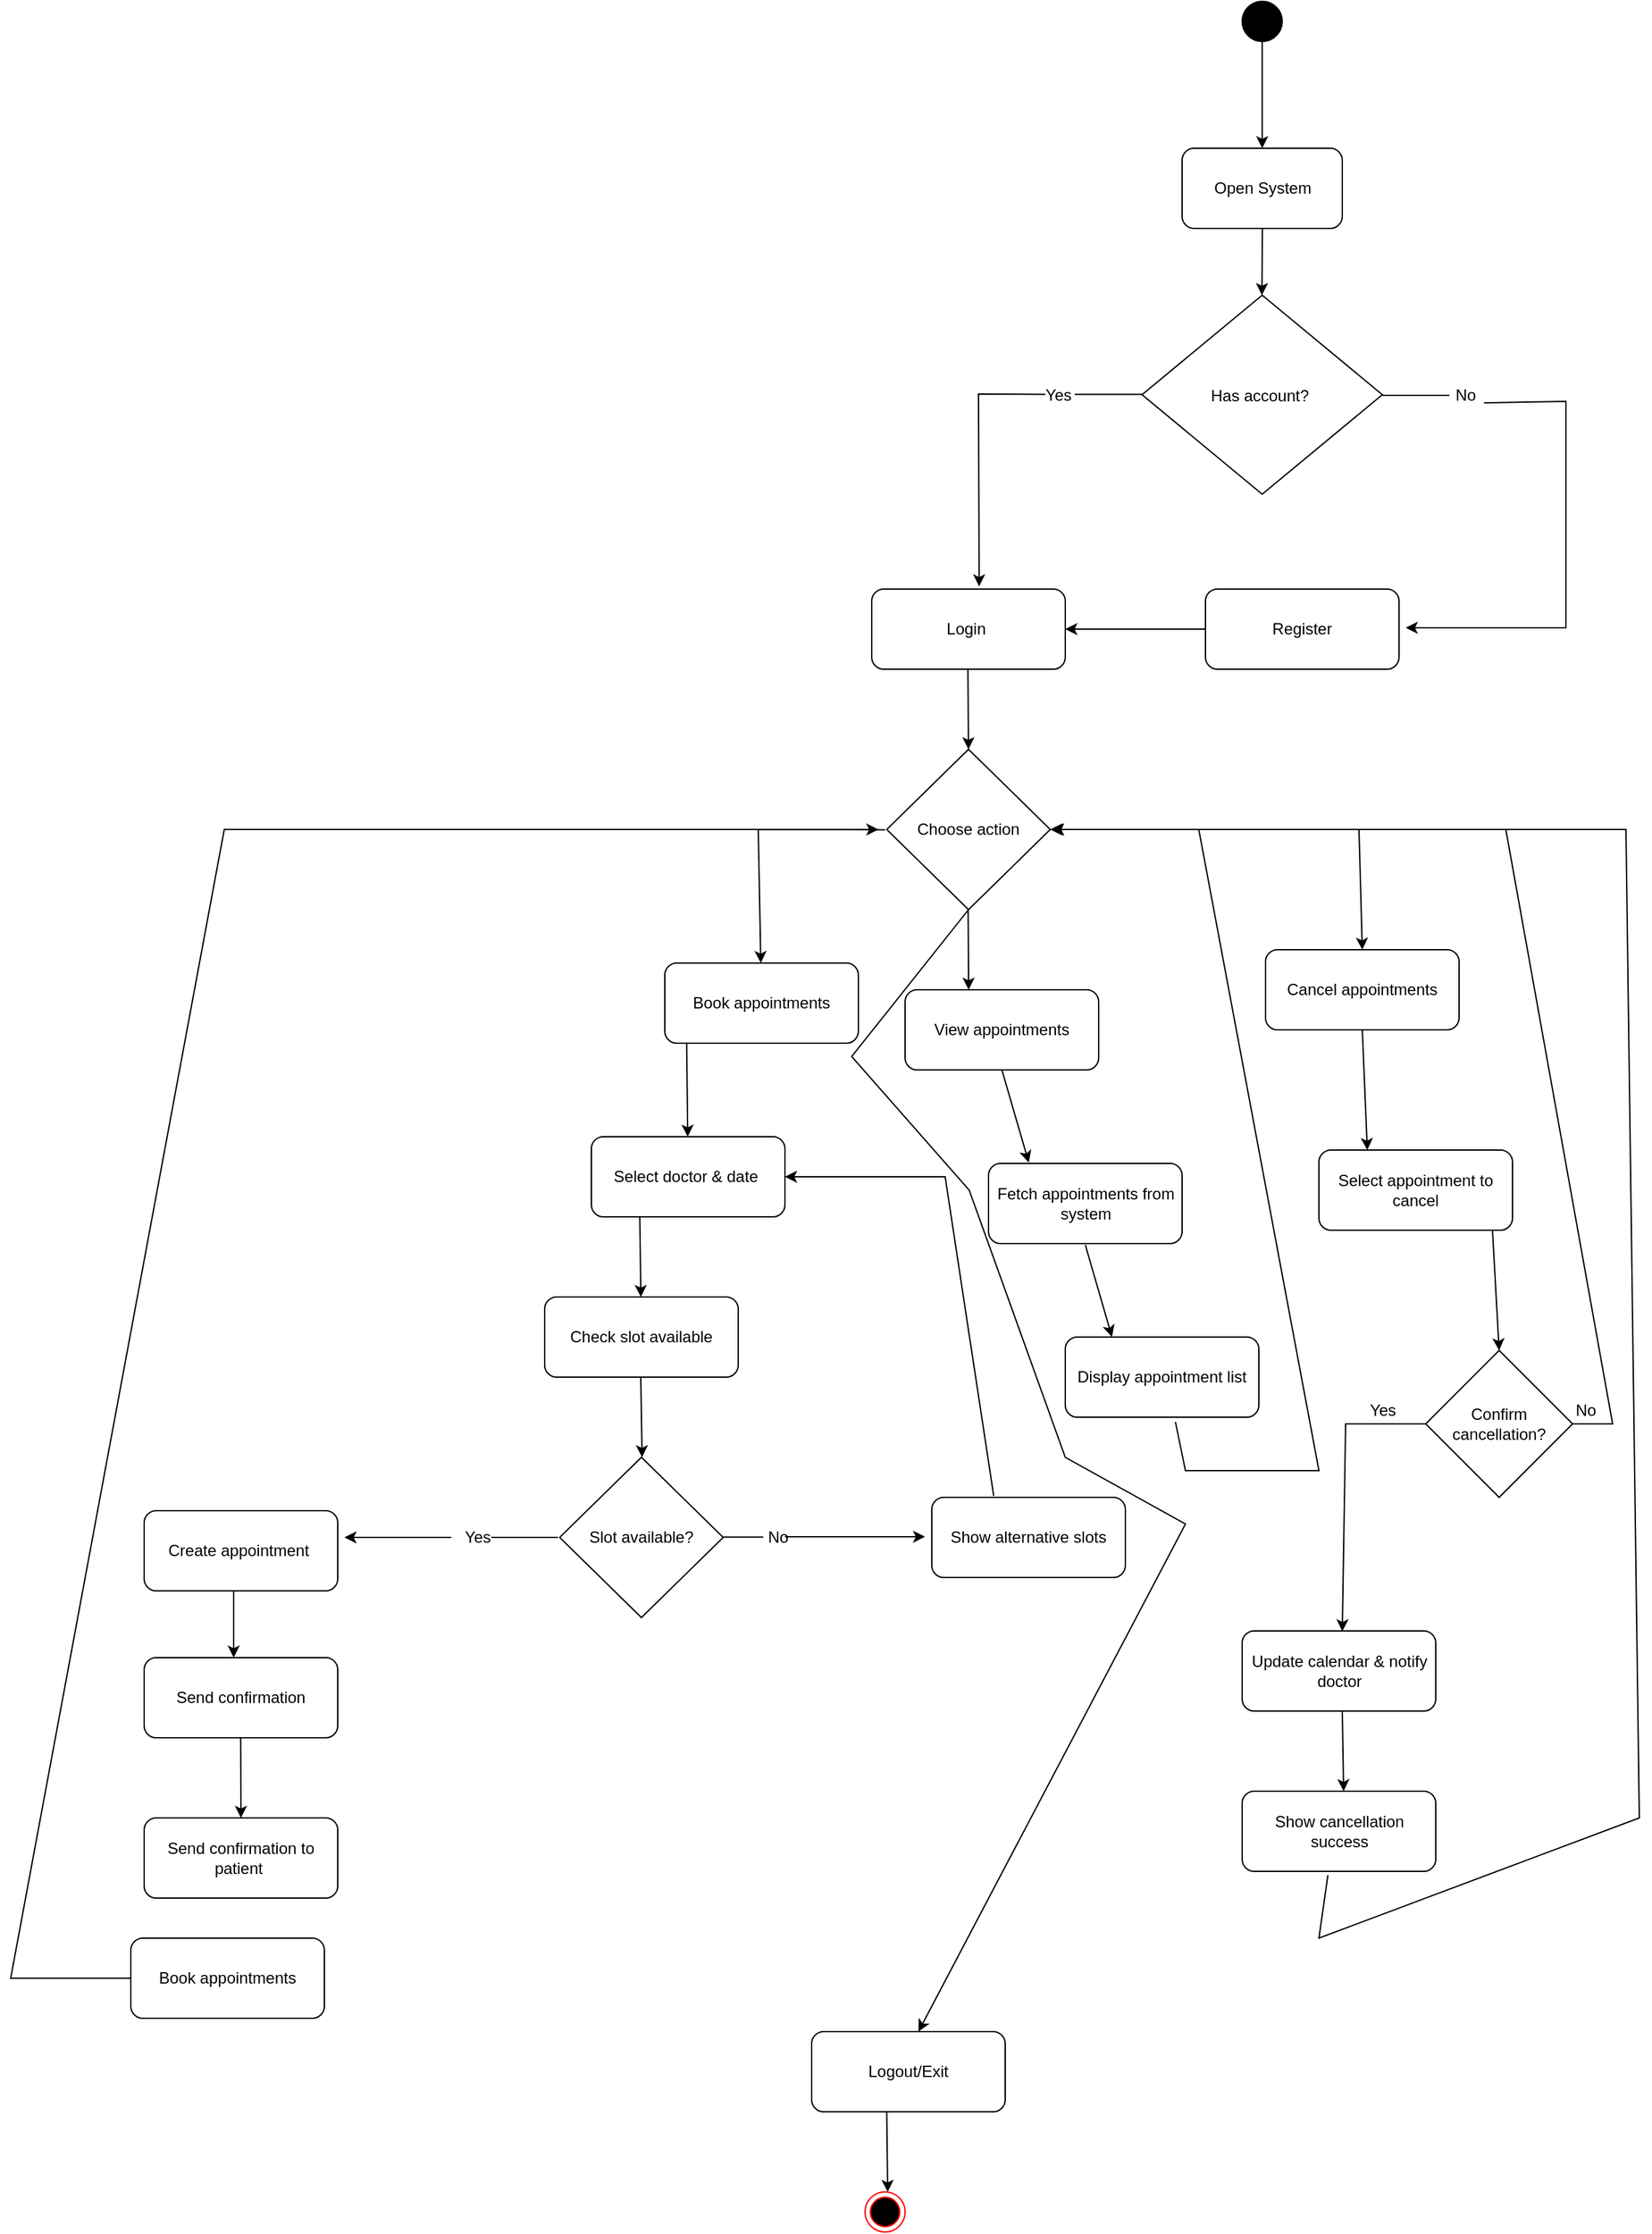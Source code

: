 <mxfile version="28.1.1">
  <diagram name="Page-1" id="JkshwTaUSLwBg72dy7Y9">
    <mxGraphModel dx="4303" dy="1687" grid="1" gridSize="10" guides="1" tooltips="1" connect="1" arrows="1" fold="1" page="1" pageScale="1" pageWidth="850" pageHeight="1100" math="0" shadow="0">
      <root>
        <mxCell id="0" />
        <mxCell id="1" parent="0" />
        <mxCell id="crrq2W2IMhjRX_Z08AQQ-2" value="" style="ellipse;fillColor=strokeColor;html=1;" parent="1" vertex="1">
          <mxGeometry x="442.5" y="40" width="30" height="30" as="geometry" />
        </mxCell>
        <mxCell id="crrq2W2IMhjRX_Z08AQQ-3" value="Open System" style="rounded=1;whiteSpace=wrap;html=1;" parent="1" vertex="1">
          <mxGeometry x="397.5" y="150" width="120" height="60" as="geometry" />
        </mxCell>
        <mxCell id="crrq2W2IMhjRX_Z08AQQ-4" value="" style="endArrow=classic;html=1;rounded=0;entryX=0.5;entryY=0;entryDx=0;entryDy=0;exitX=0.5;exitY=1;exitDx=0;exitDy=0;" parent="1" source="crrq2W2IMhjRX_Z08AQQ-2" target="crrq2W2IMhjRX_Z08AQQ-3" edge="1">
          <mxGeometry width="50" height="50" relative="1" as="geometry">
            <mxPoint x="485" y="-120" as="sourcePoint" />
            <mxPoint x="535" y="-170" as="targetPoint" />
          </mxGeometry>
        </mxCell>
        <mxCell id="crrq2W2IMhjRX_Z08AQQ-6" value="" style="endArrow=classic;html=1;rounded=0;entryX=0.5;entryY=0;entryDx=0;entryDy=0;" parent="1" edge="1">
          <mxGeometry width="50" height="50" relative="1" as="geometry">
            <mxPoint x="457.63" y="210" as="sourcePoint" />
            <mxPoint x="457.3" y="260" as="targetPoint" />
          </mxGeometry>
        </mxCell>
        <mxCell id="crrq2W2IMhjRX_Z08AQQ-19" value="Has account? " style="rhombus;" parent="1" vertex="1">
          <mxGeometry x="367.5" y="260" width="180" height="149" as="geometry" />
        </mxCell>
        <mxCell id="crrq2W2IMhjRX_Z08AQQ-24" value="No" style="text;html=1;align=center;verticalAlign=middle;whiteSpace=wrap;rounded=0;" parent="1" vertex="1">
          <mxGeometry x="595" y="319.5" width="30" height="30" as="geometry" />
        </mxCell>
        <mxCell id="crrq2W2IMhjRX_Z08AQQ-25" value="" style="endArrow=classic;html=1;rounded=0;exitX=0.954;exitY=0.388;exitDx=0;exitDy=0;exitPerimeter=0;" parent="1" edge="1">
          <mxGeometry width="50" height="50" relative="1" as="geometry">
            <mxPoint x="623.62" y="340.64" as="sourcePoint" />
            <mxPoint x="565" y="509" as="targetPoint" />
            <Array as="points">
              <mxPoint x="685" y="339.5" />
              <mxPoint x="685" y="509" />
            </Array>
          </mxGeometry>
        </mxCell>
        <mxCell id="crrq2W2IMhjRX_Z08AQQ-26" value="Register" style="rounded=1;whiteSpace=wrap;html=1;" parent="1" vertex="1">
          <mxGeometry x="415" y="480" width="145" height="60" as="geometry" />
        </mxCell>
        <mxCell id="crrq2W2IMhjRX_Z08AQQ-28" value="" style="endArrow=none;html=1;rounded=0;entryX=0.09;entryY=0.515;entryDx=0;entryDy=0;entryPerimeter=0;" parent="1" target="crrq2W2IMhjRX_Z08AQQ-24" edge="1">
          <mxGeometry width="50" height="50" relative="1" as="geometry">
            <mxPoint x="547.5" y="335" as="sourcePoint" />
            <mxPoint x="597.5" y="285" as="targetPoint" />
          </mxGeometry>
        </mxCell>
        <mxCell id="crrq2W2IMhjRX_Z08AQQ-29" value="" style="endArrow=none;html=1;rounded=0;entryX=0.09;entryY=0.515;entryDx=0;entryDy=0;entryPerimeter=0;" parent="1" edge="1">
          <mxGeometry width="50" height="50" relative="1" as="geometry">
            <mxPoint x="317" y="334.24" as="sourcePoint" />
            <mxPoint x="367.5" y="334.24" as="targetPoint" />
          </mxGeometry>
        </mxCell>
        <mxCell id="crrq2W2IMhjRX_Z08AQQ-30" value="Yes" style="text;html=1;align=center;verticalAlign=middle;whiteSpace=wrap;rounded=0;" parent="1" vertex="1">
          <mxGeometry x="285" y="329.5" width="40" height="10" as="geometry" />
        </mxCell>
        <mxCell id="crrq2W2IMhjRX_Z08AQQ-32" value="" style="endArrow=classic;html=1;rounded=0;entryX=0.555;entryY=-0.033;entryDx=0;entryDy=0;entryPerimeter=0;" parent="1" edge="1" target="crrq2W2IMhjRX_Z08AQQ-33">
          <mxGeometry width="50" height="50" relative="1" as="geometry">
            <mxPoint x="295" y="334.24" as="sourcePoint" />
            <mxPoint x="245" y="410" as="targetPoint" />
            <Array as="points">
              <mxPoint x="245" y="334" />
            </Array>
          </mxGeometry>
        </mxCell>
        <mxCell id="crrq2W2IMhjRX_Z08AQQ-33" value="Login&amp;nbsp;" style="rounded=1;whiteSpace=wrap;html=1;" parent="1" vertex="1">
          <mxGeometry x="165" y="480" width="145" height="60" as="geometry" />
        </mxCell>
        <mxCell id="crrq2W2IMhjRX_Z08AQQ-38" value="" style="endArrow=classic;html=1;rounded=0;" parent="1" edge="1">
          <mxGeometry width="50" height="50" relative="1" as="geometry">
            <mxPoint x="237.08" y="540" as="sourcePoint" />
            <mxPoint x="237.47" y="600" as="targetPoint" />
          </mxGeometry>
        </mxCell>
        <mxCell id="69nh1GEz3pS2rfX0nS-g-4" value="" style="endArrow=classic;html=1;rounded=0;exitX=0;exitY=0.5;exitDx=0;exitDy=0;" edge="1" parent="1" source="crrq2W2IMhjRX_Z08AQQ-26" target="crrq2W2IMhjRX_Z08AQQ-33">
          <mxGeometry width="50" height="50" relative="1" as="geometry">
            <mxPoint x="402.5" y="509.998" as="sourcePoint" />
            <mxPoint x="332.89" y="534.49" as="targetPoint" />
          </mxGeometry>
        </mxCell>
        <mxCell id="69nh1GEz3pS2rfX0nS-g-6" value="Choose action" style="rhombus;whiteSpace=wrap;html=1;" vertex="1" parent="1">
          <mxGeometry x="176.25" y="600" width="122.5" height="120" as="geometry" />
        </mxCell>
        <mxCell id="69nh1GEz3pS2rfX0nS-g-8" value="Cancel appointments" style="rounded=1;whiteSpace=wrap;html=1;" vertex="1" parent="1">
          <mxGeometry x="460" y="750" width="145" height="60" as="geometry" />
        </mxCell>
        <mxCell id="69nh1GEz3pS2rfX0nS-g-9" value="Book appointments" style="rounded=1;whiteSpace=wrap;html=1;" vertex="1" parent="1">
          <mxGeometry x="10" y="760" width="145" height="60" as="geometry" />
        </mxCell>
        <mxCell id="69nh1GEz3pS2rfX0nS-g-10" value="View appointments" style="rounded=1;whiteSpace=wrap;html=1;" vertex="1" parent="1">
          <mxGeometry x="190" y="780" width="145" height="60" as="geometry" />
        </mxCell>
        <mxCell id="69nh1GEz3pS2rfX0nS-g-11" value="" style="endArrow=classic;html=1;rounded=0;exitX=-0.01;exitY=0.502;exitDx=0;exitDy=0;exitPerimeter=0;" edge="1" parent="1" source="69nh1GEz3pS2rfX0nS-g-6" target="69nh1GEz3pS2rfX0nS-g-9">
          <mxGeometry width="50" height="50" relative="1" as="geometry">
            <mxPoint x="130" y="610.24" as="sourcePoint" />
            <mxPoint x="80" y="754" as="targetPoint" />
            <Array as="points">
              <mxPoint x="80" y="660" />
            </Array>
          </mxGeometry>
        </mxCell>
        <mxCell id="69nh1GEz3pS2rfX0nS-g-13" value="" style="endArrow=classic;html=1;rounded=0;entryX=0.5;entryY=0;entryDx=0;entryDy=0;" edge="1" parent="1" target="69nh1GEz3pS2rfX0nS-g-8">
          <mxGeometry width="50" height="50" relative="1" as="geometry">
            <mxPoint x="300" y="660" as="sourcePoint" />
            <mxPoint x="528" y="750" as="targetPoint" />
            <Array as="points">
              <mxPoint x="530" y="660" />
            </Array>
          </mxGeometry>
        </mxCell>
        <mxCell id="69nh1GEz3pS2rfX0nS-g-16" value="" style="endArrow=classic;html=1;rounded=0;" edge="1" parent="1">
          <mxGeometry width="50" height="50" relative="1" as="geometry">
            <mxPoint x="237.21" y="720" as="sourcePoint" />
            <mxPoint x="237.6" y="780" as="targetPoint" />
          </mxGeometry>
        </mxCell>
        <mxCell id="69nh1GEz3pS2rfX0nS-g-17" value="Select doctor &amp;amp; date&amp;nbsp;" style="rounded=1;whiteSpace=wrap;html=1;" vertex="1" parent="1">
          <mxGeometry x="-45" y="890" width="145" height="60" as="geometry" />
        </mxCell>
        <mxCell id="69nh1GEz3pS2rfX0nS-g-19" value="Create appointment&amp;nbsp;" style="rounded=1;whiteSpace=wrap;html=1;" vertex="1" parent="1">
          <mxGeometry x="-380" y="1170" width="145" height="60" as="geometry" />
        </mxCell>
        <mxCell id="69nh1GEz3pS2rfX0nS-g-21" value="Check slot available" style="rounded=1;whiteSpace=wrap;html=1;" vertex="1" parent="1">
          <mxGeometry x="-80" y="1010" width="145" height="60" as="geometry" />
        </mxCell>
        <mxCell id="69nh1GEz3pS2rfX0nS-g-22" value="" style="endArrow=classic;html=1;rounded=0;exitX=0.113;exitY=1.008;exitDx=0;exitDy=0;exitPerimeter=0;" edge="1" parent="1" source="69nh1GEz3pS2rfX0nS-g-9" target="69nh1GEz3pS2rfX0nS-g-17">
          <mxGeometry width="50" height="50" relative="1" as="geometry">
            <mxPoint y="880" as="sourcePoint" />
            <mxPoint x="50" y="830" as="targetPoint" />
          </mxGeometry>
        </mxCell>
        <mxCell id="69nh1GEz3pS2rfX0nS-g-23" value="" style="endArrow=classic;html=1;rounded=0;exitX=0.25;exitY=1;exitDx=0;exitDy=0;" edge="1" parent="1" source="69nh1GEz3pS2rfX0nS-g-17" target="69nh1GEz3pS2rfX0nS-g-21">
          <mxGeometry width="50" height="50" relative="1" as="geometry">
            <mxPoint x="-32.5" y="1000" as="sourcePoint" />
            <mxPoint x="17.5" y="950" as="targetPoint" />
          </mxGeometry>
        </mxCell>
        <mxCell id="69nh1GEz3pS2rfX0nS-g-25" value="" style="endArrow=classic;html=1;rounded=0;exitX=0.25;exitY=1;exitDx=0;exitDy=0;" edge="1" parent="1">
          <mxGeometry width="50" height="50" relative="1" as="geometry">
            <mxPoint x="-8" y="1070" as="sourcePoint" />
            <mxPoint x="-7" y="1130" as="targetPoint" />
          </mxGeometry>
        </mxCell>
        <mxCell id="69nh1GEz3pS2rfX0nS-g-26" value="Slot available?" style="rhombus;whiteSpace=wrap;html=1;" vertex="1" parent="1">
          <mxGeometry x="-68.75" y="1130" width="122.5" height="120" as="geometry" />
        </mxCell>
        <mxCell id="69nh1GEz3pS2rfX0nS-g-27" value="Show alternative slots" style="rounded=1;whiteSpace=wrap;html=1;" vertex="1" parent="1">
          <mxGeometry x="210" y="1160" width="145" height="60" as="geometry" />
        </mxCell>
        <mxCell id="69nh1GEz3pS2rfX0nS-g-29" value="" style="endArrow=classic;html=1;rounded=0;" edge="1" parent="1">
          <mxGeometry width="50" height="50" relative="1" as="geometry">
            <mxPoint x="-150" y="1190" as="sourcePoint" />
            <mxPoint x="-230" y="1190" as="targetPoint" />
          </mxGeometry>
        </mxCell>
        <mxCell id="69nh1GEz3pS2rfX0nS-g-30" value="" style="endArrow=classic;html=1;rounded=0;" edge="1" parent="1">
          <mxGeometry width="50" height="50" relative="1" as="geometry">
            <mxPoint x="100" y="1189.47" as="sourcePoint" />
            <mxPoint x="205" y="1189.47" as="targetPoint" />
          </mxGeometry>
        </mxCell>
        <mxCell id="69nh1GEz3pS2rfX0nS-g-31" value="" style="endArrow=none;html=1;rounded=0;" edge="1" parent="1" source="69nh1GEz3pS2rfX0nS-g-32">
          <mxGeometry width="50" height="50" relative="1" as="geometry">
            <mxPoint x="-120" y="1190" as="sourcePoint" />
            <mxPoint x="-70" y="1190" as="targetPoint" />
          </mxGeometry>
        </mxCell>
        <mxCell id="69nh1GEz3pS2rfX0nS-g-33" value="" style="endArrow=none;html=1;rounded=0;" edge="1" parent="1" target="69nh1GEz3pS2rfX0nS-g-32">
          <mxGeometry width="50" height="50" relative="1" as="geometry">
            <mxPoint x="-120" y="1190" as="sourcePoint" />
            <mxPoint x="-70" y="1190" as="targetPoint" />
          </mxGeometry>
        </mxCell>
        <mxCell id="69nh1GEz3pS2rfX0nS-g-32" value="Yes" style="text;html=1;align=center;verticalAlign=middle;whiteSpace=wrap;rounded=0;" vertex="1" parent="1">
          <mxGeometry x="-160" y="1175" width="60" height="30" as="geometry" />
        </mxCell>
        <mxCell id="69nh1GEz3pS2rfX0nS-g-35" value="" style="endArrow=none;html=1;rounded=0;" edge="1" parent="1">
          <mxGeometry width="50" height="50" relative="1" as="geometry">
            <mxPoint x="53.75" y="1189.71" as="sourcePoint" />
            <mxPoint x="83.75" y="1189.71" as="targetPoint" />
          </mxGeometry>
        </mxCell>
        <mxCell id="69nh1GEz3pS2rfX0nS-g-36" value="No" style="text;html=1;align=center;verticalAlign=middle;whiteSpace=wrap;rounded=0;" vertex="1" parent="1">
          <mxGeometry x="65" y="1175" width="60" height="30" as="geometry" />
        </mxCell>
        <mxCell id="69nh1GEz3pS2rfX0nS-g-37" value="Send confirmation" style="rounded=1;whiteSpace=wrap;html=1;" vertex="1" parent="1">
          <mxGeometry x="-380" y="1280" width="145" height="60" as="geometry" />
        </mxCell>
        <mxCell id="69nh1GEz3pS2rfX0nS-g-38" value="Send confirmation to patient&amp;nbsp;" style="rounded=1;whiteSpace=wrap;html=1;" vertex="1" parent="1">
          <mxGeometry x="-380" y="1400" width="145" height="60" as="geometry" />
        </mxCell>
        <mxCell id="69nh1GEz3pS2rfX0nS-g-39" value="Book appointments" style="rounded=1;whiteSpace=wrap;html=1;" vertex="1" parent="1">
          <mxGeometry x="-390" y="1490" width="145" height="60" as="geometry" />
        </mxCell>
        <mxCell id="69nh1GEz3pS2rfX0nS-g-40" value="" style="endArrow=classic;html=1;rounded=0;exitX=0.5;exitY=1;exitDx=0;exitDy=0;" edge="1" parent="1">
          <mxGeometry width="50" height="50" relative="1" as="geometry">
            <mxPoint x="-312.96" y="1230" as="sourcePoint" />
            <mxPoint x="-312.96" y="1280" as="targetPoint" />
          </mxGeometry>
        </mxCell>
        <mxCell id="69nh1GEz3pS2rfX0nS-g-41" value="" style="endArrow=classic;html=1;rounded=0;exitX=0.5;exitY=1;exitDx=0;exitDy=0;entryX=0.5;entryY=0;entryDx=0;entryDy=0;" edge="1" parent="1" target="69nh1GEz3pS2rfX0nS-g-38">
          <mxGeometry width="50" height="50" relative="1" as="geometry">
            <mxPoint x="-307.71" y="1340" as="sourcePoint" />
            <mxPoint x="-307.71" y="1390" as="targetPoint" />
          </mxGeometry>
        </mxCell>
        <mxCell id="69nh1GEz3pS2rfX0nS-g-42" value="" style="endArrow=classic;html=1;rounded=0;exitX=0;exitY=0.5;exitDx=0;exitDy=0;" edge="1" parent="1" source="69nh1GEz3pS2rfX0nS-g-39">
          <mxGeometry width="50" height="50" relative="1" as="geometry">
            <mxPoint x="-500" y="1490" as="sourcePoint" />
            <mxPoint x="170" y="660" as="targetPoint" />
            <Array as="points">
              <mxPoint x="-480" y="1520" />
              <mxPoint x="-320" y="660" />
            </Array>
          </mxGeometry>
        </mxCell>
        <mxCell id="69nh1GEz3pS2rfX0nS-g-43" value="" style="endArrow=classic;html=1;rounded=0;entryX=1;entryY=0.5;entryDx=0;entryDy=0;exitX=0.32;exitY=-0.017;exitDx=0;exitDy=0;exitPerimeter=0;" edge="1" parent="1" source="69nh1GEz3pS2rfX0nS-g-27" target="69nh1GEz3pS2rfX0nS-g-17">
          <mxGeometry width="50" height="50" relative="1" as="geometry">
            <mxPoint x="300" y="1160" as="sourcePoint" />
            <mxPoint x="350" y="1110" as="targetPoint" />
            <Array as="points">
              <mxPoint x="220" y="920" />
            </Array>
          </mxGeometry>
        </mxCell>
        <mxCell id="69nh1GEz3pS2rfX0nS-g-44" value="Fetch appointments from system" style="rounded=1;whiteSpace=wrap;html=1;" vertex="1" parent="1">
          <mxGeometry x="252.5" y="910" width="145" height="60" as="geometry" />
        </mxCell>
        <mxCell id="69nh1GEz3pS2rfX0nS-g-45" value="Display appointment list" style="rounded=1;whiteSpace=wrap;html=1;" vertex="1" parent="1">
          <mxGeometry x="310" y="1040" width="145" height="60" as="geometry" />
        </mxCell>
        <mxCell id="69nh1GEz3pS2rfX0nS-g-46" value="" style="endArrow=classic;html=1;rounded=0;exitX=0.5;exitY=1;exitDx=0;exitDy=0;entryX=0.208;entryY=-0.01;entryDx=0;entryDy=0;entryPerimeter=0;" edge="1" parent="1" source="69nh1GEz3pS2rfX0nS-g-10" target="69nh1GEz3pS2rfX0nS-g-44">
          <mxGeometry width="50" height="50" relative="1" as="geometry">
            <mxPoint x="330" y="890" as="sourcePoint" />
            <mxPoint x="380" y="840" as="targetPoint" />
          </mxGeometry>
        </mxCell>
        <mxCell id="69nh1GEz3pS2rfX0nS-g-47" value="" style="endArrow=classic;html=1;rounded=0;exitX=0.5;exitY=1;exitDx=0;exitDy=0;entryX=0.208;entryY=-0.01;entryDx=0;entryDy=0;entryPerimeter=0;" edge="1" parent="1">
          <mxGeometry width="50" height="50" relative="1" as="geometry">
            <mxPoint x="325" y="971" as="sourcePoint" />
            <mxPoint x="345" y="1040" as="targetPoint" />
          </mxGeometry>
        </mxCell>
        <mxCell id="69nh1GEz3pS2rfX0nS-g-48" value="" style="endArrow=classic;html=1;rounded=0;exitX=0.569;exitY=1.059;exitDx=0;exitDy=0;exitPerimeter=0;" edge="1" parent="1" source="69nh1GEz3pS2rfX0nS-g-45">
          <mxGeometry width="50" height="50" relative="1" as="geometry">
            <mxPoint x="405" y="1140" as="sourcePoint" />
            <mxPoint x="300" y="660" as="targetPoint" />
            <Array as="points">
              <mxPoint x="400" y="1140" />
              <mxPoint x="500" y="1140" />
              <mxPoint x="410" y="660" />
            </Array>
          </mxGeometry>
        </mxCell>
        <mxCell id="69nh1GEz3pS2rfX0nS-g-49" value="Select appointment to cancel" style="rounded=1;whiteSpace=wrap;html=1;" vertex="1" parent="1">
          <mxGeometry x="500" y="900" width="145" height="60" as="geometry" />
        </mxCell>
        <mxCell id="69nh1GEz3pS2rfX0nS-g-52" value="" style="endArrow=classic;html=1;rounded=0;exitX=0.5;exitY=1;exitDx=0;exitDy=0;entryX=0.25;entryY=0;entryDx=0;entryDy=0;" edge="1" parent="1" source="69nh1GEz3pS2rfX0nS-g-8" target="69nh1GEz3pS2rfX0nS-g-49">
          <mxGeometry width="50" height="50" relative="1" as="geometry">
            <mxPoint x="640" y="870" as="sourcePoint" />
            <mxPoint x="690" y="820" as="targetPoint" />
          </mxGeometry>
        </mxCell>
        <mxCell id="69nh1GEz3pS2rfX0nS-g-53" value="" style="endArrow=classic;html=1;rounded=0;exitX=0.5;exitY=1;exitDx=0;exitDy=0;entryX=0.5;entryY=0;entryDx=0;entryDy=0;" edge="1" parent="1" target="69nh1GEz3pS2rfX0nS-g-54">
          <mxGeometry width="50" height="50" relative="1" as="geometry">
            <mxPoint x="630" y="960" as="sourcePoint" />
            <mxPoint x="630" y="1050" as="targetPoint" />
          </mxGeometry>
        </mxCell>
        <mxCell id="69nh1GEz3pS2rfX0nS-g-54" value="Confirm cancellation?" style="rhombus;whiteSpace=wrap;html=1;" vertex="1" parent="1">
          <mxGeometry x="580" y="1050" width="110" height="110" as="geometry" />
        </mxCell>
        <mxCell id="69nh1GEz3pS2rfX0nS-g-57" value="" style="endArrow=classic;html=1;rounded=0;exitX=0;exitY=0.5;exitDx=0;exitDy=0;" edge="1" parent="1" source="69nh1GEz3pS2rfX0nS-g-54">
          <mxGeometry width="50" height="50" relative="1" as="geometry">
            <mxPoint x="565" y="1100" as="sourcePoint" />
            <mxPoint x="517.5" y="1260.34" as="targetPoint" />
            <Array as="points">
              <mxPoint x="520" y="1105" />
            </Array>
          </mxGeometry>
        </mxCell>
        <mxCell id="69nh1GEz3pS2rfX0nS-g-58" value="Yes" style="text;html=1;align=center;verticalAlign=middle;whiteSpace=wrap;rounded=0;" vertex="1" parent="1">
          <mxGeometry x="517.5" y="1080" width="60" height="30" as="geometry" />
        </mxCell>
        <mxCell id="69nh1GEz3pS2rfX0nS-g-59" value="" style="endArrow=classic;html=1;rounded=0;exitX=1;exitY=0.5;exitDx=0;exitDy=0;" edge="1" parent="1" source="69nh1GEz3pS2rfX0nS-g-54">
          <mxGeometry width="50" height="50" relative="1" as="geometry">
            <mxPoint x="692.495" y="1121.34" as="sourcePoint" />
            <mxPoint x="300" y="660" as="targetPoint" />
            <Array as="points">
              <mxPoint x="720" y="1105" />
              <mxPoint x="640" y="660" />
            </Array>
          </mxGeometry>
        </mxCell>
        <mxCell id="69nh1GEz3pS2rfX0nS-g-60" value="No" style="text;html=1;align=center;verticalAlign=middle;whiteSpace=wrap;rounded=0;" vertex="1" parent="1">
          <mxGeometry x="670" y="1080" width="60" height="30" as="geometry" />
        </mxCell>
        <mxCell id="69nh1GEz3pS2rfX0nS-g-63" value="Update calendar &amp;amp; notify doctor" style="rounded=1;whiteSpace=wrap;html=1;" vertex="1" parent="1">
          <mxGeometry x="442.5" y="1260" width="145" height="60" as="geometry" />
        </mxCell>
        <mxCell id="69nh1GEz3pS2rfX0nS-g-64" value="Show cancellation success" style="rounded=1;whiteSpace=wrap;html=1;" vertex="1" parent="1">
          <mxGeometry x="442.5" y="1380" width="145" height="60" as="geometry" />
        </mxCell>
        <mxCell id="69nh1GEz3pS2rfX0nS-g-65" value="" style="endArrow=classic;html=1;rounded=0;exitX=0.25;exitY=1;exitDx=0;exitDy=0;" edge="1" parent="1">
          <mxGeometry width="50" height="50" relative="1" as="geometry">
            <mxPoint x="517.5" y="1320" as="sourcePoint" />
            <mxPoint x="518.5" y="1380" as="targetPoint" />
          </mxGeometry>
        </mxCell>
        <mxCell id="69nh1GEz3pS2rfX0nS-g-66" value="" style="endArrow=classic;html=1;rounded=0;exitX=0.443;exitY=1.046;exitDx=0;exitDy=0;exitPerimeter=0;entryX=1;entryY=0.5;entryDx=0;entryDy=0;" edge="1" parent="1" source="69nh1GEz3pS2rfX0nS-g-64" target="69nh1GEz3pS2rfX0nS-g-6">
          <mxGeometry width="50" height="50" relative="1" as="geometry">
            <mxPoint x="560" y="1490" as="sourcePoint" />
            <mxPoint x="800" y="850" as="targetPoint" />
            <Array as="points">
              <mxPoint x="500" y="1490" />
              <mxPoint x="740" y="1400" />
              <mxPoint x="730" y="660" />
            </Array>
          </mxGeometry>
        </mxCell>
        <mxCell id="69nh1GEz3pS2rfX0nS-g-68" value="" style="endArrow=classic;html=1;rounded=0;" edge="1" parent="1">
          <mxGeometry width="50" height="50" relative="1" as="geometry">
            <mxPoint x="237.5" y="720" as="sourcePoint" />
            <mxPoint x="200" y="1560" as="targetPoint" />
            <Array as="points">
              <mxPoint x="150" y="830" />
              <mxPoint x="238" y="930" />
              <mxPoint x="310" y="1130" />
              <mxPoint x="400" y="1180" />
            </Array>
          </mxGeometry>
        </mxCell>
        <mxCell id="69nh1GEz3pS2rfX0nS-g-70" value="" style="ellipse;html=1;shape=endState;fillColor=#000000;strokeColor=#ff0000;" vertex="1" parent="1">
          <mxGeometry x="160" y="1680" width="30" height="30" as="geometry" />
        </mxCell>
        <mxCell id="69nh1GEz3pS2rfX0nS-g-71" value="Logout/Exit" style="rounded=1;whiteSpace=wrap;html=1;" vertex="1" parent="1">
          <mxGeometry x="120" y="1560" width="145" height="60" as="geometry" />
        </mxCell>
        <mxCell id="69nh1GEz3pS2rfX0nS-g-72" value="" style="endArrow=classic;html=1;rounded=0;exitX=0.5;exitY=1;exitDx=0;exitDy=0;entryX=0.5;entryY=0;entryDx=0;entryDy=0;" edge="1" parent="1">
          <mxGeometry width="50" height="50" relative="1" as="geometry">
            <mxPoint x="176.25" y="1620" as="sourcePoint" />
            <mxPoint x="176.96" y="1680" as="targetPoint" />
          </mxGeometry>
        </mxCell>
      </root>
    </mxGraphModel>
  </diagram>
</mxfile>
